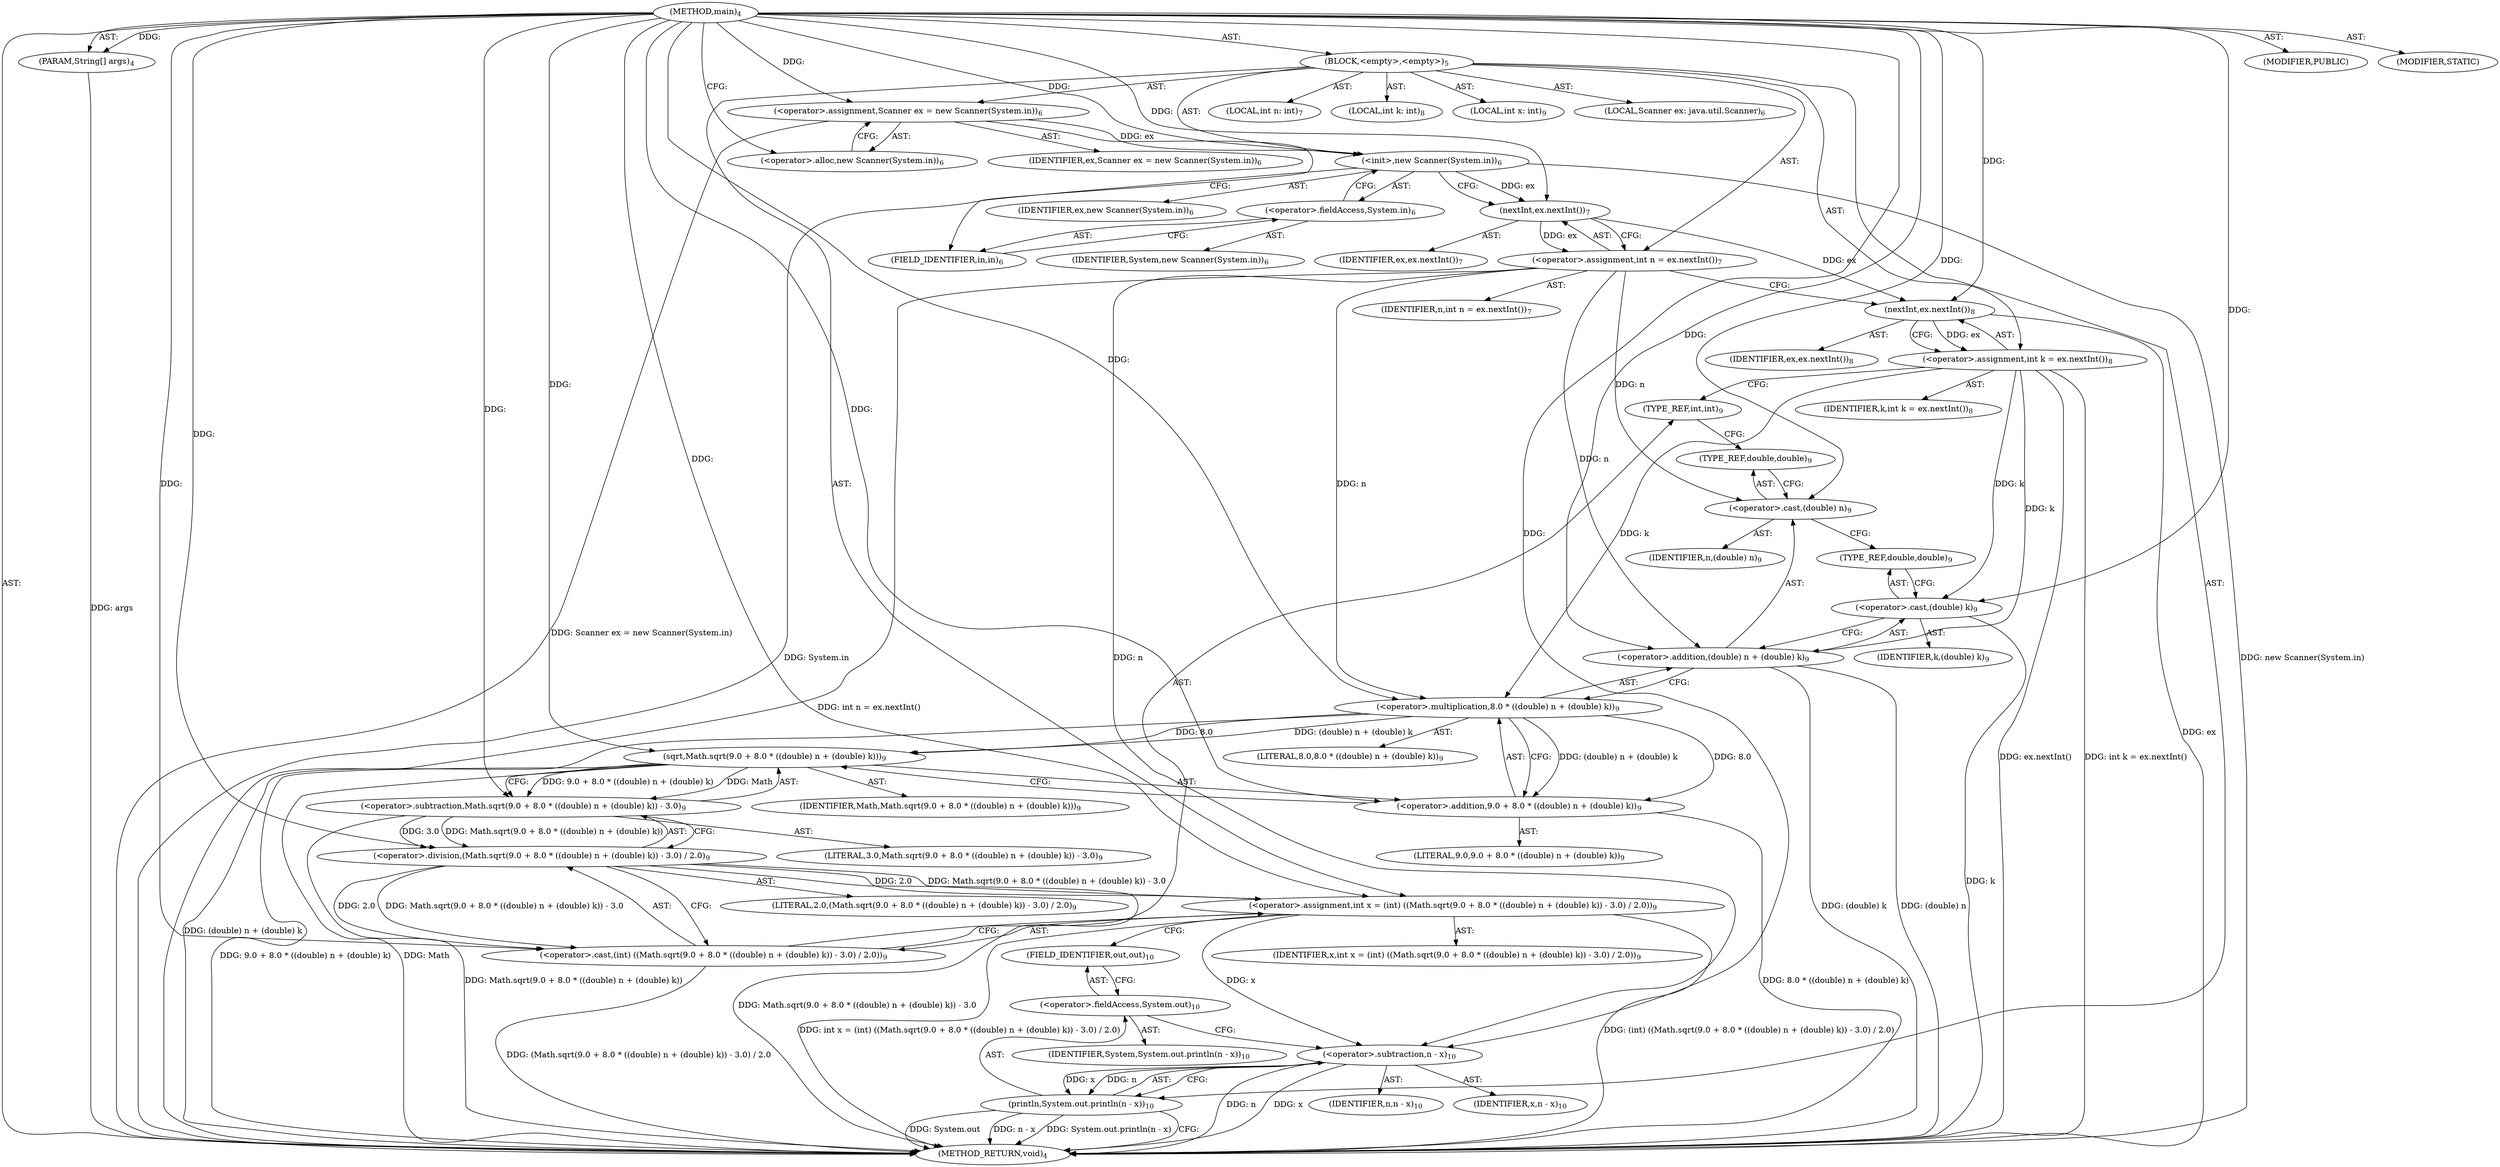 digraph "main" {  
"19" [label = <(METHOD,main)<SUB>4</SUB>> ]
"20" [label = <(PARAM,String[] args)<SUB>4</SUB>> ]
"21" [label = <(BLOCK,&lt;empty&gt;,&lt;empty&gt;)<SUB>5</SUB>> ]
"4" [label = <(LOCAL,Scanner ex: java.util.Scanner)<SUB>6</SUB>> ]
"22" [label = <(&lt;operator&gt;.assignment,Scanner ex = new Scanner(System.in))<SUB>6</SUB>> ]
"23" [label = <(IDENTIFIER,ex,Scanner ex = new Scanner(System.in))<SUB>6</SUB>> ]
"24" [label = <(&lt;operator&gt;.alloc,new Scanner(System.in))<SUB>6</SUB>> ]
"25" [label = <(&lt;init&gt;,new Scanner(System.in))<SUB>6</SUB>> ]
"3" [label = <(IDENTIFIER,ex,new Scanner(System.in))<SUB>6</SUB>> ]
"26" [label = <(&lt;operator&gt;.fieldAccess,System.in)<SUB>6</SUB>> ]
"27" [label = <(IDENTIFIER,System,new Scanner(System.in))<SUB>6</SUB>> ]
"28" [label = <(FIELD_IDENTIFIER,in,in)<SUB>6</SUB>> ]
"29" [label = <(LOCAL,int n: int)<SUB>7</SUB>> ]
"30" [label = <(&lt;operator&gt;.assignment,int n = ex.nextInt())<SUB>7</SUB>> ]
"31" [label = <(IDENTIFIER,n,int n = ex.nextInt())<SUB>7</SUB>> ]
"32" [label = <(nextInt,ex.nextInt())<SUB>7</SUB>> ]
"33" [label = <(IDENTIFIER,ex,ex.nextInt())<SUB>7</SUB>> ]
"34" [label = <(LOCAL,int k: int)<SUB>8</SUB>> ]
"35" [label = <(&lt;operator&gt;.assignment,int k = ex.nextInt())<SUB>8</SUB>> ]
"36" [label = <(IDENTIFIER,k,int k = ex.nextInt())<SUB>8</SUB>> ]
"37" [label = <(nextInt,ex.nextInt())<SUB>8</SUB>> ]
"38" [label = <(IDENTIFIER,ex,ex.nextInt())<SUB>8</SUB>> ]
"39" [label = <(LOCAL,int x: int)<SUB>9</SUB>> ]
"40" [label = <(&lt;operator&gt;.assignment,int x = (int) ((Math.sqrt(9.0 + 8.0 * ((double) n + (double) k)) - 3.0) / 2.0))<SUB>9</SUB>> ]
"41" [label = <(IDENTIFIER,x,int x = (int) ((Math.sqrt(9.0 + 8.0 * ((double) n + (double) k)) - 3.0) / 2.0))<SUB>9</SUB>> ]
"42" [label = <(&lt;operator&gt;.cast,(int) ((Math.sqrt(9.0 + 8.0 * ((double) n + (double) k)) - 3.0) / 2.0))<SUB>9</SUB>> ]
"43" [label = <(TYPE_REF,int,int)<SUB>9</SUB>> ]
"44" [label = <(&lt;operator&gt;.division,(Math.sqrt(9.0 + 8.0 * ((double) n + (double) k)) - 3.0) / 2.0)<SUB>9</SUB>> ]
"45" [label = <(&lt;operator&gt;.subtraction,Math.sqrt(9.0 + 8.0 * ((double) n + (double) k)) - 3.0)<SUB>9</SUB>> ]
"46" [label = <(sqrt,Math.sqrt(9.0 + 8.0 * ((double) n + (double) k)))<SUB>9</SUB>> ]
"47" [label = <(IDENTIFIER,Math,Math.sqrt(9.0 + 8.0 * ((double) n + (double) k)))<SUB>9</SUB>> ]
"48" [label = <(&lt;operator&gt;.addition,9.0 + 8.0 * ((double) n + (double) k))<SUB>9</SUB>> ]
"49" [label = <(LITERAL,9.0,9.0 + 8.0 * ((double) n + (double) k))<SUB>9</SUB>> ]
"50" [label = <(&lt;operator&gt;.multiplication,8.0 * ((double) n + (double) k))<SUB>9</SUB>> ]
"51" [label = <(LITERAL,8.0,8.0 * ((double) n + (double) k))<SUB>9</SUB>> ]
"52" [label = <(&lt;operator&gt;.addition,(double) n + (double) k)<SUB>9</SUB>> ]
"53" [label = <(&lt;operator&gt;.cast,(double) n)<SUB>9</SUB>> ]
"54" [label = <(TYPE_REF,double,double)<SUB>9</SUB>> ]
"55" [label = <(IDENTIFIER,n,(double) n)<SUB>9</SUB>> ]
"56" [label = <(&lt;operator&gt;.cast,(double) k)<SUB>9</SUB>> ]
"57" [label = <(TYPE_REF,double,double)<SUB>9</SUB>> ]
"58" [label = <(IDENTIFIER,k,(double) k)<SUB>9</SUB>> ]
"59" [label = <(LITERAL,3.0,Math.sqrt(9.0 + 8.0 * ((double) n + (double) k)) - 3.0)<SUB>9</SUB>> ]
"60" [label = <(LITERAL,2.0,(Math.sqrt(9.0 + 8.0 * ((double) n + (double) k)) - 3.0) / 2.0)<SUB>9</SUB>> ]
"61" [label = <(println,System.out.println(n - x))<SUB>10</SUB>> ]
"62" [label = <(&lt;operator&gt;.fieldAccess,System.out)<SUB>10</SUB>> ]
"63" [label = <(IDENTIFIER,System,System.out.println(n - x))<SUB>10</SUB>> ]
"64" [label = <(FIELD_IDENTIFIER,out,out)<SUB>10</SUB>> ]
"65" [label = <(&lt;operator&gt;.subtraction,n - x)<SUB>10</SUB>> ]
"66" [label = <(IDENTIFIER,n,n - x)<SUB>10</SUB>> ]
"67" [label = <(IDENTIFIER,x,n - x)<SUB>10</SUB>> ]
"68" [label = <(MODIFIER,PUBLIC)> ]
"69" [label = <(MODIFIER,STATIC)> ]
"70" [label = <(METHOD_RETURN,void)<SUB>4</SUB>> ]
  "19" -> "20"  [ label = "AST: "] 
  "19" -> "21"  [ label = "AST: "] 
  "19" -> "68"  [ label = "AST: "] 
  "19" -> "69"  [ label = "AST: "] 
  "19" -> "70"  [ label = "AST: "] 
  "21" -> "4"  [ label = "AST: "] 
  "21" -> "22"  [ label = "AST: "] 
  "21" -> "25"  [ label = "AST: "] 
  "21" -> "29"  [ label = "AST: "] 
  "21" -> "30"  [ label = "AST: "] 
  "21" -> "34"  [ label = "AST: "] 
  "21" -> "35"  [ label = "AST: "] 
  "21" -> "39"  [ label = "AST: "] 
  "21" -> "40"  [ label = "AST: "] 
  "21" -> "61"  [ label = "AST: "] 
  "22" -> "23"  [ label = "AST: "] 
  "22" -> "24"  [ label = "AST: "] 
  "25" -> "3"  [ label = "AST: "] 
  "25" -> "26"  [ label = "AST: "] 
  "26" -> "27"  [ label = "AST: "] 
  "26" -> "28"  [ label = "AST: "] 
  "30" -> "31"  [ label = "AST: "] 
  "30" -> "32"  [ label = "AST: "] 
  "32" -> "33"  [ label = "AST: "] 
  "35" -> "36"  [ label = "AST: "] 
  "35" -> "37"  [ label = "AST: "] 
  "37" -> "38"  [ label = "AST: "] 
  "40" -> "41"  [ label = "AST: "] 
  "40" -> "42"  [ label = "AST: "] 
  "42" -> "43"  [ label = "AST: "] 
  "42" -> "44"  [ label = "AST: "] 
  "44" -> "45"  [ label = "AST: "] 
  "44" -> "60"  [ label = "AST: "] 
  "45" -> "46"  [ label = "AST: "] 
  "45" -> "59"  [ label = "AST: "] 
  "46" -> "47"  [ label = "AST: "] 
  "46" -> "48"  [ label = "AST: "] 
  "48" -> "49"  [ label = "AST: "] 
  "48" -> "50"  [ label = "AST: "] 
  "50" -> "51"  [ label = "AST: "] 
  "50" -> "52"  [ label = "AST: "] 
  "52" -> "53"  [ label = "AST: "] 
  "52" -> "56"  [ label = "AST: "] 
  "53" -> "54"  [ label = "AST: "] 
  "53" -> "55"  [ label = "AST: "] 
  "56" -> "57"  [ label = "AST: "] 
  "56" -> "58"  [ label = "AST: "] 
  "61" -> "62"  [ label = "AST: "] 
  "61" -> "65"  [ label = "AST: "] 
  "62" -> "63"  [ label = "AST: "] 
  "62" -> "64"  [ label = "AST: "] 
  "65" -> "66"  [ label = "AST: "] 
  "65" -> "67"  [ label = "AST: "] 
  "22" -> "28"  [ label = "CFG: "] 
  "25" -> "32"  [ label = "CFG: "] 
  "30" -> "37"  [ label = "CFG: "] 
  "35" -> "43"  [ label = "CFG: "] 
  "40" -> "64"  [ label = "CFG: "] 
  "61" -> "70"  [ label = "CFG: "] 
  "24" -> "22"  [ label = "CFG: "] 
  "26" -> "25"  [ label = "CFG: "] 
  "32" -> "30"  [ label = "CFG: "] 
  "37" -> "35"  [ label = "CFG: "] 
  "42" -> "40"  [ label = "CFG: "] 
  "62" -> "65"  [ label = "CFG: "] 
  "65" -> "61"  [ label = "CFG: "] 
  "28" -> "26"  [ label = "CFG: "] 
  "43" -> "54"  [ label = "CFG: "] 
  "44" -> "42"  [ label = "CFG: "] 
  "64" -> "62"  [ label = "CFG: "] 
  "45" -> "44"  [ label = "CFG: "] 
  "46" -> "45"  [ label = "CFG: "] 
  "48" -> "46"  [ label = "CFG: "] 
  "50" -> "48"  [ label = "CFG: "] 
  "52" -> "50"  [ label = "CFG: "] 
  "53" -> "57"  [ label = "CFG: "] 
  "56" -> "52"  [ label = "CFG: "] 
  "54" -> "53"  [ label = "CFG: "] 
  "57" -> "56"  [ label = "CFG: "] 
  "19" -> "24"  [ label = "CFG: "] 
  "20" -> "70"  [ label = "DDG: args"] 
  "22" -> "70"  [ label = "DDG: Scanner ex = new Scanner(System.in)"] 
  "25" -> "70"  [ label = "DDG: System.in"] 
  "25" -> "70"  [ label = "DDG: new Scanner(System.in)"] 
  "30" -> "70"  [ label = "DDG: int n = ex.nextInt()"] 
  "37" -> "70"  [ label = "DDG: ex"] 
  "35" -> "70"  [ label = "DDG: ex.nextInt()"] 
  "35" -> "70"  [ label = "DDG: int k = ex.nextInt()"] 
  "52" -> "70"  [ label = "DDG: (double) n"] 
  "56" -> "70"  [ label = "DDG: k"] 
  "52" -> "70"  [ label = "DDG: (double) k"] 
  "50" -> "70"  [ label = "DDG: (double) n + (double) k"] 
  "48" -> "70"  [ label = "DDG: 8.0 * ((double) n + (double) k)"] 
  "46" -> "70"  [ label = "DDG: 9.0 + 8.0 * ((double) n + (double) k)"] 
  "45" -> "70"  [ label = "DDG: Math.sqrt(9.0 + 8.0 * ((double) n + (double) k))"] 
  "44" -> "70"  [ label = "DDG: Math.sqrt(9.0 + 8.0 * ((double) n + (double) k)) - 3.0"] 
  "42" -> "70"  [ label = "DDG: (Math.sqrt(9.0 + 8.0 * ((double) n + (double) k)) - 3.0) / 2.0"] 
  "40" -> "70"  [ label = "DDG: (int) ((Math.sqrt(9.0 + 8.0 * ((double) n + (double) k)) - 3.0) / 2.0)"] 
  "40" -> "70"  [ label = "DDG: int x = (int) ((Math.sqrt(9.0 + 8.0 * ((double) n + (double) k)) - 3.0) / 2.0)"] 
  "61" -> "70"  [ label = "DDG: System.out"] 
  "65" -> "70"  [ label = "DDG: n"] 
  "65" -> "70"  [ label = "DDG: x"] 
  "61" -> "70"  [ label = "DDG: n - x"] 
  "61" -> "70"  [ label = "DDG: System.out.println(n - x)"] 
  "46" -> "70"  [ label = "DDG: Math"] 
  "19" -> "20"  [ label = "DDG: "] 
  "19" -> "22"  [ label = "DDG: "] 
  "32" -> "30"  [ label = "DDG: ex"] 
  "37" -> "35"  [ label = "DDG: ex"] 
  "19" -> "40"  [ label = "DDG: "] 
  "44" -> "40"  [ label = "DDG: Math.sqrt(9.0 + 8.0 * ((double) n + (double) k)) - 3.0"] 
  "44" -> "40"  [ label = "DDG: 2.0"] 
  "22" -> "25"  [ label = "DDG: ex"] 
  "19" -> "25"  [ label = "DDG: "] 
  "65" -> "61"  [ label = "DDG: n"] 
  "65" -> "61"  [ label = "DDG: x"] 
  "25" -> "32"  [ label = "DDG: ex"] 
  "19" -> "32"  [ label = "DDG: "] 
  "32" -> "37"  [ label = "DDG: ex"] 
  "19" -> "37"  [ label = "DDG: "] 
  "19" -> "42"  [ label = "DDG: "] 
  "44" -> "42"  [ label = "DDG: Math.sqrt(9.0 + 8.0 * ((double) n + (double) k)) - 3.0"] 
  "44" -> "42"  [ label = "DDG: 2.0"] 
  "19" -> "65"  [ label = "DDG: "] 
  "30" -> "65"  [ label = "DDG: n"] 
  "40" -> "65"  [ label = "DDG: x"] 
  "45" -> "44"  [ label = "DDG: Math.sqrt(9.0 + 8.0 * ((double) n + (double) k))"] 
  "45" -> "44"  [ label = "DDG: 3.0"] 
  "19" -> "44"  [ label = "DDG: "] 
  "46" -> "45"  [ label = "DDG: Math"] 
  "46" -> "45"  [ label = "DDG: 9.0 + 8.0 * ((double) n + (double) k)"] 
  "19" -> "45"  [ label = "DDG: "] 
  "19" -> "46"  [ label = "DDG: "] 
  "50" -> "46"  [ label = "DDG: 8.0"] 
  "50" -> "46"  [ label = "DDG: (double) n + (double) k"] 
  "19" -> "48"  [ label = "DDG: "] 
  "50" -> "48"  [ label = "DDG: 8.0"] 
  "50" -> "48"  [ label = "DDG: (double) n + (double) k"] 
  "19" -> "50"  [ label = "DDG: "] 
  "30" -> "50"  [ label = "DDG: n"] 
  "35" -> "50"  [ label = "DDG: k"] 
  "19" -> "52"  [ label = "DDG: "] 
  "30" -> "52"  [ label = "DDG: n"] 
  "35" -> "52"  [ label = "DDG: k"] 
  "19" -> "53"  [ label = "DDG: "] 
  "30" -> "53"  [ label = "DDG: n"] 
  "19" -> "56"  [ label = "DDG: "] 
  "35" -> "56"  [ label = "DDG: k"] 
}
